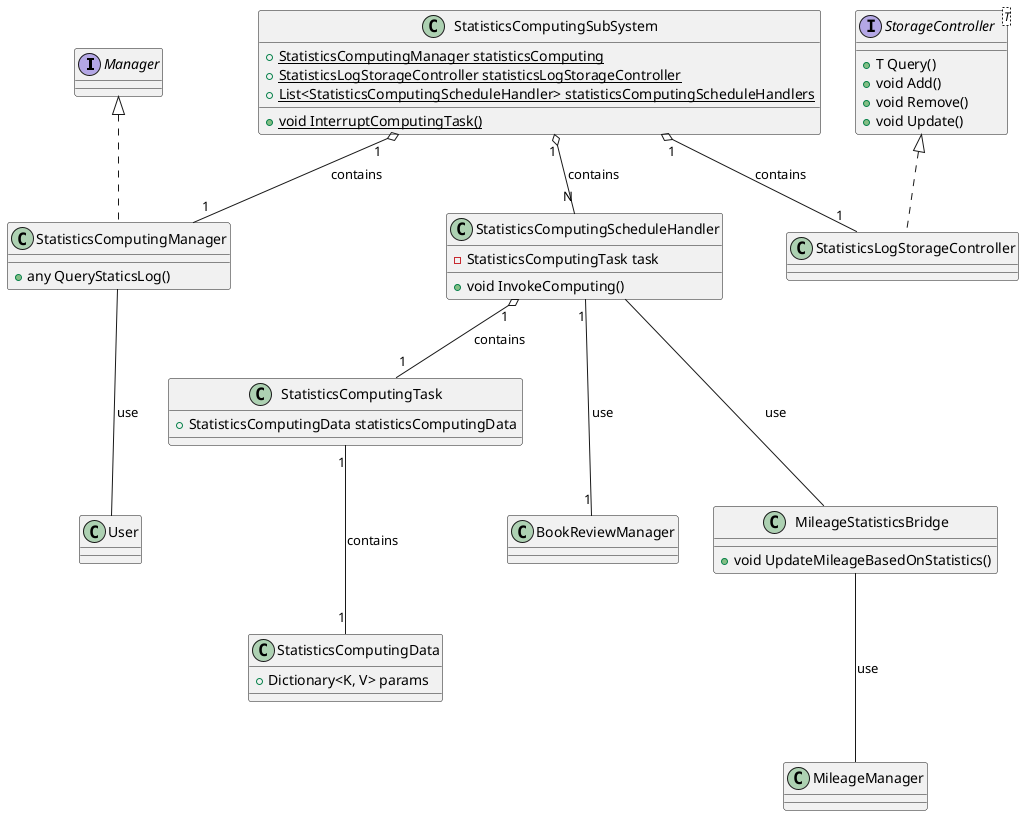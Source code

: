 @startuml
Interface Manager
Interface StorageController<T> {
    + T Query()
    + void Add()
    + void Remove()
    + void Update()
}

' MileageChangeBridge
class MileageStatisticsBridge {
    + void UpdateMileageBasedOnStatistics()
}
MileageStatisticsBridge --- MileageManager : use

' Statistics

class StatisticsComputingData {
    + Dictionary<K, V> params
}

class StatisticsComputingTask {
    + StatisticsComputingData statisticsComputingData
}

StatisticsComputingTask "1" --- "1" StatisticsComputingData : contains

class StatisticsComputingManager implements Manager {
    + any QueryStaticsLog()
}

StatisticsComputingManager --- User : use

' Todo: StatisticsLog

class StatisticsLogStorageController implements StorageController {}

class StatisticsComputingScheduleHandler {
    - StatisticsComputingTask task
    + void InvokeComputing()
}

StatisticsComputingScheduleHandler "1" --- "1" BookReviewManager : use
StatisticsComputingScheduleHandler "1" o-- "1" StatisticsComputingTask : contains
StatisticsComputingScheduleHandler --- MileageStatisticsBridge : use

' StatisticsComputing SubSystem
class StatisticsComputingSubSystem {
    + {static} StatisticsComputingManager statisticsComputing
    + {static} StatisticsLogStorageController statisticsLogStorageController
    + {static} List<StatisticsComputingScheduleHandler> statisticsComputingScheduleHandlers
    + {static} void InterruptComputingTask()
}

StatisticsComputingSubSystem "1" o-- "1" StatisticsComputingManager : contains
StatisticsComputingSubSystem "1" o-- "1" StatisticsLogStorageController : contains
StatisticsComputingSubSystem "1" o-- "N" StatisticsComputingScheduleHandler : contains

@enduml
